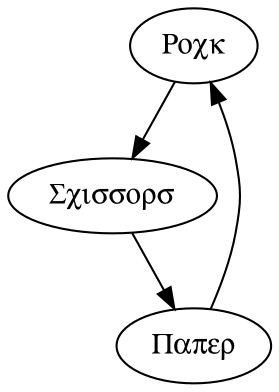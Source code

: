digraph {
  Rock     [fontname = "Symbol"]
  Scissors [fontname = "Symbol"]
  Paper    [fontname = "Symbol"]
  Rock -> Scissors -> Paper -> Rock
}